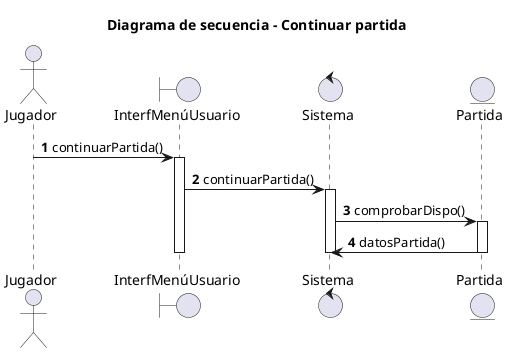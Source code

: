 @startuml
title Diagrama de secuencia - Continuar partida
autonumber
actor Jugador
boundary InterfMenúUsuario
control Sistema
entity Partida

Jugador -> InterfMenúUsuario : continuarPartida()
activate InterfMenúUsuario
InterfMenúUsuario -> Sistema : continuarPartida()
activate Sistema
Sistema -> Partida : comprobarDispo()
activate Partida
Partida -> Sistema : datosPartida()
deactivate Partida
deactivate Sistema
deactivate InterfMenúUsuario

@enduml